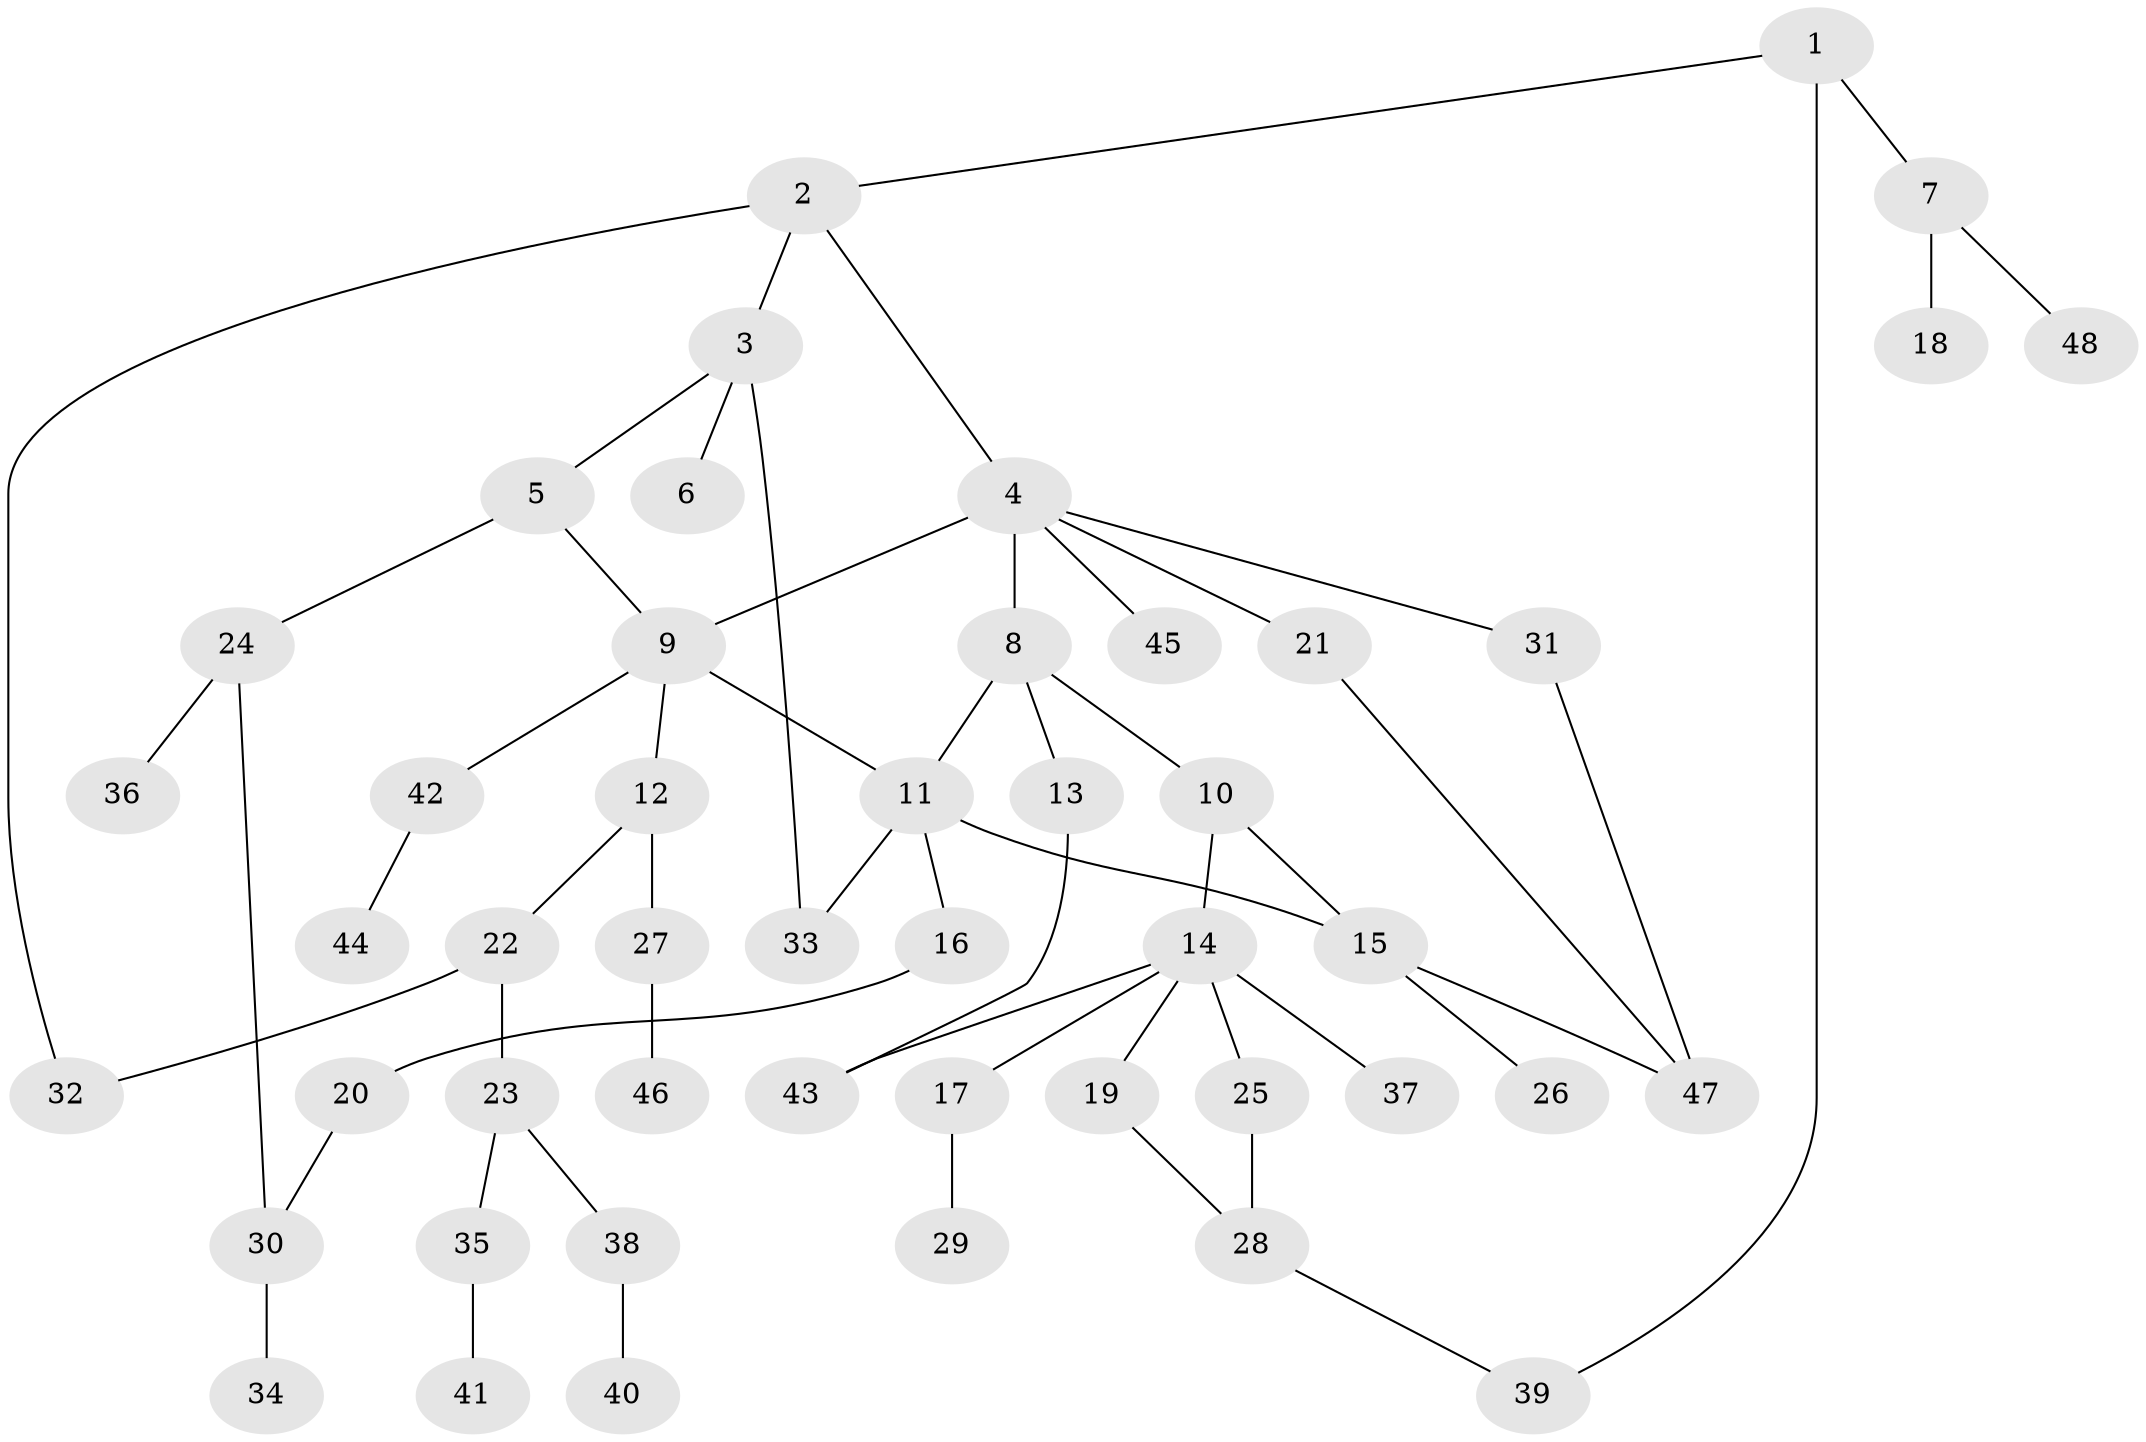 // original degree distribution, {3: 0.16455696202531644, 4: 0.11392405063291139, 5: 0.02531645569620253, 1: 0.379746835443038, 12: 0.012658227848101266, 6: 0.012658227848101266, 2: 0.27848101265822783, 7: 0.012658227848101266}
// Generated by graph-tools (version 1.1) at 2025/48/03/04/25 22:48:52]
// undirected, 48 vertices, 58 edges
graph export_dot {
  node [color=gray90,style=filled];
  1;
  2;
  3;
  4;
  5;
  6;
  7;
  8;
  9;
  10;
  11;
  12;
  13;
  14;
  15;
  16;
  17;
  18;
  19;
  20;
  21;
  22;
  23;
  24;
  25;
  26;
  27;
  28;
  29;
  30;
  31;
  32;
  33;
  34;
  35;
  36;
  37;
  38;
  39;
  40;
  41;
  42;
  43;
  44;
  45;
  46;
  47;
  48;
  1 -- 2 [weight=1.0];
  1 -- 7 [weight=1.0];
  1 -- 39 [weight=1.0];
  2 -- 3 [weight=1.0];
  2 -- 4 [weight=1.0];
  2 -- 32 [weight=1.0];
  3 -- 5 [weight=1.0];
  3 -- 6 [weight=1.0];
  3 -- 33 [weight=1.0];
  4 -- 8 [weight=8.0];
  4 -- 9 [weight=2.0];
  4 -- 21 [weight=2.0];
  4 -- 31 [weight=1.0];
  4 -- 45 [weight=2.0];
  5 -- 9 [weight=1.0];
  5 -- 24 [weight=1.0];
  7 -- 18 [weight=1.0];
  7 -- 48 [weight=1.0];
  8 -- 10 [weight=1.0];
  8 -- 11 [weight=1.0];
  8 -- 13 [weight=1.0];
  9 -- 11 [weight=1.0];
  9 -- 12 [weight=1.0];
  9 -- 42 [weight=1.0];
  10 -- 14 [weight=1.0];
  10 -- 15 [weight=1.0];
  11 -- 15 [weight=1.0];
  11 -- 16 [weight=1.0];
  11 -- 33 [weight=1.0];
  12 -- 22 [weight=1.0];
  12 -- 27 [weight=1.0];
  13 -- 43 [weight=1.0];
  14 -- 17 [weight=1.0];
  14 -- 19 [weight=1.0];
  14 -- 25 [weight=1.0];
  14 -- 37 [weight=1.0];
  14 -- 43 [weight=1.0];
  15 -- 26 [weight=1.0];
  15 -- 47 [weight=1.0];
  16 -- 20 [weight=1.0];
  17 -- 29 [weight=1.0];
  19 -- 28 [weight=1.0];
  20 -- 30 [weight=1.0];
  21 -- 47 [weight=1.0];
  22 -- 23 [weight=1.0];
  22 -- 32 [weight=1.0];
  23 -- 35 [weight=1.0];
  23 -- 38 [weight=1.0];
  24 -- 30 [weight=1.0];
  24 -- 36 [weight=1.0];
  25 -- 28 [weight=1.0];
  27 -- 46 [weight=1.0];
  28 -- 39 [weight=1.0];
  30 -- 34 [weight=1.0];
  31 -- 47 [weight=1.0];
  35 -- 41 [weight=1.0];
  38 -- 40 [weight=1.0];
  42 -- 44 [weight=1.0];
}
